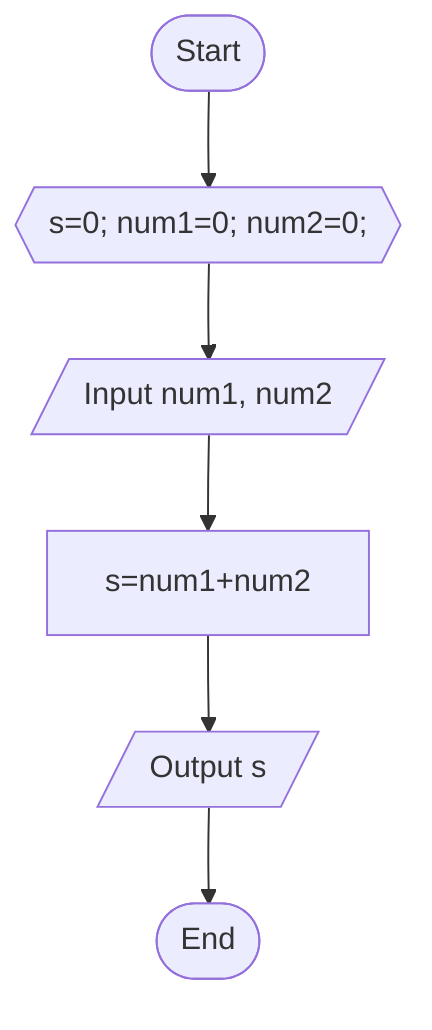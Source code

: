 flowchart TD
        A(["Start"])
        B{{"s=0; num1=0; num2=0;"}}
        C[/"Input num1, num2"/]
        D[s=num1+num2]
        E[/"Output s"/]
        F(["End"])
    
    %% Edge connections between nodes
        A --> B
        B --> C
        C --> D
        D --> E
        E --> F